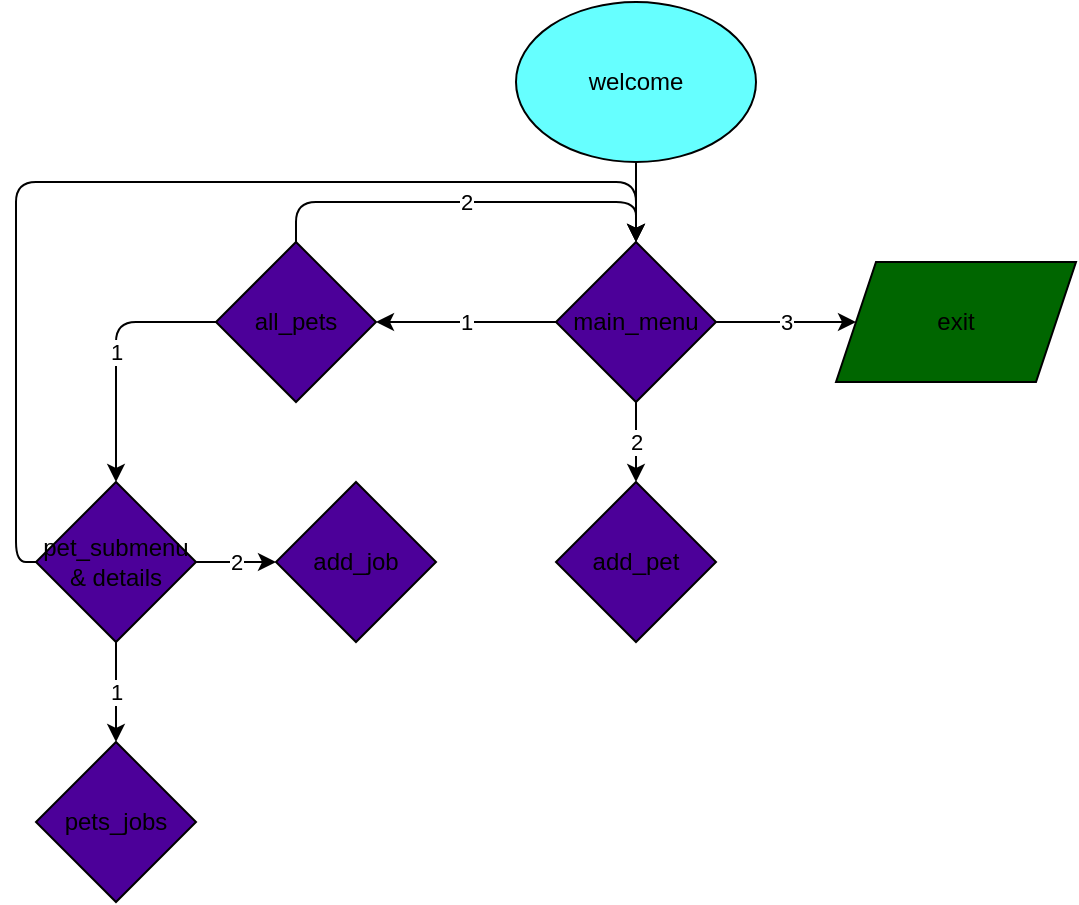 <mxfile>
    <diagram id="MIYCC5yEpVgQ4qmNMkEV" name="Page-1">
        <mxGraphModel dx="1115" dy="571" grid="1" gridSize="10" guides="1" tooltips="1" connect="1" arrows="1" fold="1" page="1" pageScale="1" pageWidth="850" pageHeight="1100" math="0" shadow="0">
            <root>
                <mxCell id="0"/>
                <mxCell id="1" parent="0"/>
                <mxCell id="7" style="edgeStyle=orthogonalEdgeStyle;html=1;exitX=0.5;exitY=1;exitDx=0;exitDy=0;entryX=0.5;entryY=0;entryDx=0;entryDy=0;" parent="1" source="2" target="3" edge="1">
                    <mxGeometry relative="1" as="geometry"/>
                </mxCell>
                <mxCell id="2" value="welcome" style="ellipse;whiteSpace=wrap;html=1;fillColor=#66FFFF;fontColor=#000000;" parent="1" vertex="1">
                    <mxGeometry x="350" y="20" width="120" height="80" as="geometry"/>
                </mxCell>
                <mxCell id="8" value="1" style="edgeStyle=orthogonalEdgeStyle;html=1;exitX=0;exitY=0.5;exitDx=0;exitDy=0;entryX=1;entryY=0.5;entryDx=0;entryDy=0;" parent="1" source="3" target="4" edge="1">
                    <mxGeometry relative="1" as="geometry"/>
                </mxCell>
                <mxCell id="9" value="2" style="edgeStyle=orthogonalEdgeStyle;html=1;exitX=0.5;exitY=1;exitDx=0;exitDy=0;entryX=0.5;entryY=0;entryDx=0;entryDy=0;" parent="1" source="3" target="5" edge="1">
                    <mxGeometry relative="1" as="geometry"/>
                </mxCell>
                <mxCell id="11" value="3" style="edgeStyle=orthogonalEdgeStyle;html=1;exitX=1;exitY=0.5;exitDx=0;exitDy=0;entryX=0;entryY=0.5;entryDx=0;entryDy=0;" parent="1" source="3" target="10" edge="1">
                    <mxGeometry relative="1" as="geometry"/>
                </mxCell>
                <mxCell id="3" value="main_menu" style="rhombus;whiteSpace=wrap;html=1;fillColor=#4C0099;" parent="1" vertex="1">
                    <mxGeometry x="370" y="140" width="80" height="80" as="geometry"/>
                </mxCell>
                <mxCell id="12" value="2" style="edgeStyle=orthogonalEdgeStyle;html=1;exitX=0.5;exitY=0;exitDx=0;exitDy=0;entryX=0.5;entryY=0;entryDx=0;entryDy=0;" parent="1" source="4" target="3" edge="1">
                    <mxGeometry relative="1" as="geometry">
                        <Array as="points">
                            <mxPoint x="240" y="120"/>
                            <mxPoint x="410" y="120"/>
                        </Array>
                    </mxGeometry>
                </mxCell>
                <mxCell id="13" value="1" style="edgeStyle=orthogonalEdgeStyle;html=1;exitX=0;exitY=0.5;exitDx=0;exitDy=0;entryX=0.5;entryY=0;entryDx=0;entryDy=0;" parent="1" source="4" target="6" edge="1">
                    <mxGeometry relative="1" as="geometry"/>
                </mxCell>
                <mxCell id="4" value="all_pets" style="rhombus;whiteSpace=wrap;html=1;fillColor=#4C0099;" parent="1" vertex="1">
                    <mxGeometry x="200" y="140" width="80" height="80" as="geometry"/>
                </mxCell>
                <mxCell id="5" value="add_pet" style="rhombus;whiteSpace=wrap;html=1;fillColor=#4C0099;" parent="1" vertex="1">
                    <mxGeometry x="370" y="260" width="80" height="80" as="geometry"/>
                </mxCell>
                <mxCell id="16" value="2" style="edgeStyle=orthogonalEdgeStyle;html=1;exitX=1;exitY=0.5;exitDx=0;exitDy=0;entryX=0;entryY=0.5;entryDx=0;entryDy=0;" parent="1" source="6" target="15" edge="1">
                    <mxGeometry relative="1" as="geometry"/>
                </mxCell>
                <mxCell id="17" value="1" style="edgeStyle=orthogonalEdgeStyle;html=1;exitX=0.5;exitY=1;exitDx=0;exitDy=0;entryX=0.5;entryY=0;entryDx=0;entryDy=0;" parent="1" source="6" target="14" edge="1">
                    <mxGeometry relative="1" as="geometry"/>
                </mxCell>
                <mxCell id="18" style="edgeStyle=orthogonalEdgeStyle;html=1;exitX=0;exitY=0.5;exitDx=0;exitDy=0;entryX=0.5;entryY=0;entryDx=0;entryDy=0;" parent="1" source="6" target="3" edge="1">
                    <mxGeometry relative="1" as="geometry">
                        <Array as="points">
                            <mxPoint x="100" y="300"/>
                            <mxPoint x="100" y="110"/>
                            <mxPoint x="410" y="110"/>
                        </Array>
                    </mxGeometry>
                </mxCell>
                <mxCell id="6" value="pet_submenu&lt;br&gt;&amp;amp; details" style="rhombus;whiteSpace=wrap;html=1;fillColor=#4C0099;" parent="1" vertex="1">
                    <mxGeometry x="110" y="260" width="80" height="80" as="geometry"/>
                </mxCell>
                <mxCell id="10" value="exit" style="shape=parallelogram;perimeter=parallelogramPerimeter;whiteSpace=wrap;html=1;fixedSize=1;fillColor=#006600;" parent="1" vertex="1">
                    <mxGeometry x="510" y="150" width="120" height="60" as="geometry"/>
                </mxCell>
                <mxCell id="14" value="pets_jobs" style="rhombus;whiteSpace=wrap;html=1;fillColor=#4C0099;" parent="1" vertex="1">
                    <mxGeometry x="110" y="390" width="80" height="80" as="geometry"/>
                </mxCell>
                <mxCell id="15" value="add_job" style="rhombus;whiteSpace=wrap;html=1;fillColor=#4C0099;" parent="1" vertex="1">
                    <mxGeometry x="230" y="260" width="80" height="80" as="geometry"/>
                </mxCell>
            </root>
        </mxGraphModel>
    </diagram>
</mxfile>